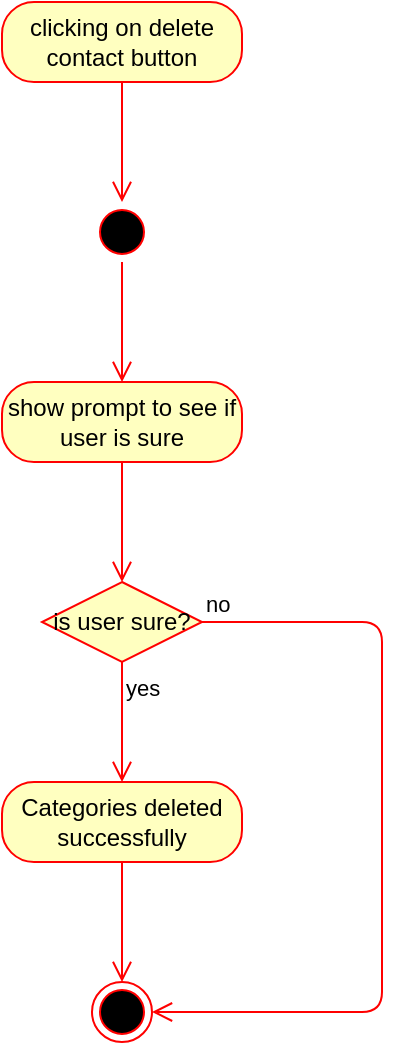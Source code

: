 <mxfile version="12.5.8" type="github">
  <diagram id="sdxvspw49n9-RjHwvH1e" name="Page-1">
    <mxGraphModel dx="1264" dy="533" grid="1" gridSize="10" guides="1" tooltips="1" connect="1" arrows="1" fold="1" page="1" pageScale="1" pageWidth="827" pageHeight="1169" math="0" shadow="0">
      <root>
        <mxCell id="0"/>
        <mxCell id="1" parent="0"/>
        <mxCell id="aIS1OzswWVEIR3kXA4wH-1" value="clicking on delete contact button" style="rounded=1;whiteSpace=wrap;html=1;arcSize=40;fontColor=#000000;fillColor=#ffffc0;strokeColor=#ff0000;" vertex="1" parent="1">
          <mxGeometry x="180" y="140" width="120" height="40" as="geometry"/>
        </mxCell>
        <mxCell id="aIS1OzswWVEIR3kXA4wH-2" value="" style="edgeStyle=orthogonalEdgeStyle;html=1;verticalAlign=bottom;endArrow=open;endSize=8;strokeColor=#ff0000;" edge="1" parent="1" source="aIS1OzswWVEIR3kXA4wH-1">
          <mxGeometry relative="1" as="geometry">
            <mxPoint x="240" y="240" as="targetPoint"/>
          </mxGeometry>
        </mxCell>
        <mxCell id="aIS1OzswWVEIR3kXA4wH-3" value="" style="ellipse;html=1;shape=startState;fillColor=#000000;strokeColor=#ff0000;" vertex="1" parent="1">
          <mxGeometry x="225" y="240" width="30" height="30" as="geometry"/>
        </mxCell>
        <mxCell id="aIS1OzswWVEIR3kXA4wH-4" value="" style="edgeStyle=orthogonalEdgeStyle;html=1;verticalAlign=bottom;endArrow=open;endSize=8;strokeColor=#ff0000;" edge="1" parent="1" source="aIS1OzswWVEIR3kXA4wH-3">
          <mxGeometry relative="1" as="geometry">
            <mxPoint x="240" y="330" as="targetPoint"/>
          </mxGeometry>
        </mxCell>
        <mxCell id="aIS1OzswWVEIR3kXA4wH-5" value="show prompt to see if user is sure" style="rounded=1;whiteSpace=wrap;html=1;arcSize=40;fontColor=#000000;fillColor=#ffffc0;strokeColor=#ff0000;" vertex="1" parent="1">
          <mxGeometry x="180" y="330" width="120" height="40" as="geometry"/>
        </mxCell>
        <mxCell id="aIS1OzswWVEIR3kXA4wH-6" value="" style="edgeStyle=orthogonalEdgeStyle;html=1;verticalAlign=bottom;endArrow=open;endSize=8;strokeColor=#ff0000;" edge="1" parent="1" source="aIS1OzswWVEIR3kXA4wH-5">
          <mxGeometry relative="1" as="geometry">
            <mxPoint x="240" y="430" as="targetPoint"/>
          </mxGeometry>
        </mxCell>
        <mxCell id="aIS1OzswWVEIR3kXA4wH-7" value="is user sure?" style="rhombus;whiteSpace=wrap;html=1;fillColor=#ffffc0;strokeColor=#ff0000;" vertex="1" parent="1">
          <mxGeometry x="200" y="430" width="80" height="40" as="geometry"/>
        </mxCell>
        <mxCell id="aIS1OzswWVEIR3kXA4wH-8" value="no" style="edgeStyle=orthogonalEdgeStyle;html=1;align=left;verticalAlign=bottom;endArrow=open;endSize=8;strokeColor=#ff0000;entryX=1;entryY=0.5;entryDx=0;entryDy=0;exitX=1;exitY=0.5;exitDx=0;exitDy=0;" edge="1" parent="1" source="aIS1OzswWVEIR3kXA4wH-7" target="aIS1OzswWVEIR3kXA4wH-12">
          <mxGeometry x="-1" relative="1" as="geometry">
            <mxPoint x="400" y="770" as="targetPoint"/>
            <Array as="points">
              <mxPoint x="370" y="450"/>
              <mxPoint x="370" y="645"/>
            </Array>
          </mxGeometry>
        </mxCell>
        <mxCell id="aIS1OzswWVEIR3kXA4wH-9" value="yes" style="edgeStyle=orthogonalEdgeStyle;html=1;align=left;verticalAlign=top;endArrow=open;endSize=8;strokeColor=#ff0000;" edge="1" parent="1" source="aIS1OzswWVEIR3kXA4wH-7">
          <mxGeometry x="-1" relative="1" as="geometry">
            <mxPoint x="240" y="530" as="targetPoint"/>
          </mxGeometry>
        </mxCell>
        <mxCell id="aIS1OzswWVEIR3kXA4wH-10" value="Categories deleted successfully" style="rounded=1;whiteSpace=wrap;html=1;arcSize=40;fontColor=#000000;fillColor=#ffffc0;strokeColor=#ff0000;" vertex="1" parent="1">
          <mxGeometry x="180" y="530" width="120" height="40" as="geometry"/>
        </mxCell>
        <mxCell id="aIS1OzswWVEIR3kXA4wH-11" value="" style="edgeStyle=orthogonalEdgeStyle;html=1;verticalAlign=bottom;endArrow=open;endSize=8;strokeColor=#ff0000;" edge="1" parent="1" source="aIS1OzswWVEIR3kXA4wH-10">
          <mxGeometry relative="1" as="geometry">
            <mxPoint x="240" y="630" as="targetPoint"/>
          </mxGeometry>
        </mxCell>
        <mxCell id="aIS1OzswWVEIR3kXA4wH-12" value="" style="ellipse;html=1;shape=endState;fillColor=#000000;strokeColor=#ff0000;" vertex="1" parent="1">
          <mxGeometry x="225" y="630" width="30" height="30" as="geometry"/>
        </mxCell>
      </root>
    </mxGraphModel>
  </diagram>
</mxfile>
